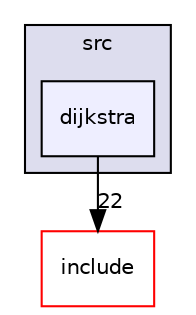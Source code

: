 digraph "dijkstra" {
  compound=true
  node [ fontsize="10", fontname="Helvetica"];
  edge [ labelfontsize="10", labelfontname="Helvetica"];
  subgraph clusterdir_68267d1309a1af8e8297ef4c3efbcdba {
    graph [ bgcolor="#ddddee", pencolor="black", label="src" fontname="Helvetica", fontsize="10", URL="dir_68267d1309a1af8e8297ef4c3efbcdba.html"]
  dir_082cc17fcca3afb2d43283795abba117 [shape=box, label="dijkstra", style="filled", fillcolor="#eeeeff", pencolor="black", URL="dir_082cc17fcca3afb2d43283795abba117.html"];
  }
  dir_d44c64559bbebec7f509842c48db8b23 [shape=box label="include" fillcolor="white" style="filled" color="red" URL="dir_d44c64559bbebec7f509842c48db8b23.html"];
  dir_082cc17fcca3afb2d43283795abba117->dir_d44c64559bbebec7f509842c48db8b23 [headlabel="22", labeldistance=1.5 headhref="dir_000030_000002.html"];
}

